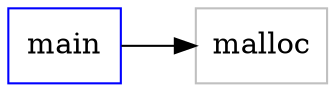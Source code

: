 digraph functioncalls {
rankdir=LR;

main [shape="box", color=blue];
malloc [label="malloc", shape="box", color=grey];
main -> malloc;
}
